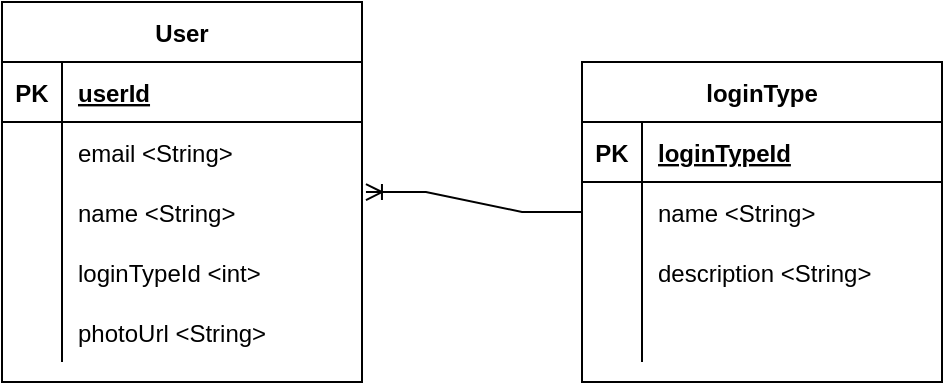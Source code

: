 <mxfile version="19.0.3" type="device" pages="2"><diagram id="eU0gKEG0jMDOvc4Xp9RZ" name="Page-1"><mxGraphModel dx="729" dy="589" grid="1" gridSize="10" guides="1" tooltips="1" connect="1" arrows="1" fold="1" page="1" pageScale="1" pageWidth="1100" pageHeight="850" math="0" shadow="0"><root><mxCell id="0"/><mxCell id="1" parent="0"/><mxCell id="361PxiuXUIXHLTLwvd_0-14" value="User" style="shape=table;startSize=30;container=1;collapsible=1;childLayout=tableLayout;fixedRows=1;rowLines=0;fontStyle=1;align=center;resizeLast=1;" vertex="1" parent="1"><mxGeometry x="20" y="30" width="180" height="190" as="geometry"/></mxCell><mxCell id="361PxiuXUIXHLTLwvd_0-15" value="" style="shape=tableRow;horizontal=0;startSize=0;swimlaneHead=0;swimlaneBody=0;fillColor=none;collapsible=0;dropTarget=0;points=[[0,0.5],[1,0.5]];portConstraint=eastwest;top=0;left=0;right=0;bottom=1;" vertex="1" parent="361PxiuXUIXHLTLwvd_0-14"><mxGeometry y="30" width="180" height="30" as="geometry"/></mxCell><mxCell id="361PxiuXUIXHLTLwvd_0-16" value="PK" style="shape=partialRectangle;connectable=0;fillColor=none;top=0;left=0;bottom=0;right=0;fontStyle=1;overflow=hidden;" vertex="1" parent="361PxiuXUIXHLTLwvd_0-15"><mxGeometry width="30" height="30" as="geometry"><mxRectangle width="30" height="30" as="alternateBounds"/></mxGeometry></mxCell><mxCell id="361PxiuXUIXHLTLwvd_0-17" value="userId" style="shape=partialRectangle;connectable=0;fillColor=none;top=0;left=0;bottom=0;right=0;align=left;spacingLeft=6;fontStyle=5;overflow=hidden;" vertex="1" parent="361PxiuXUIXHLTLwvd_0-15"><mxGeometry x="30" width="150" height="30" as="geometry"><mxRectangle width="150" height="30" as="alternateBounds"/></mxGeometry></mxCell><mxCell id="361PxiuXUIXHLTLwvd_0-18" value="" style="shape=tableRow;horizontal=0;startSize=0;swimlaneHead=0;swimlaneBody=0;fillColor=none;collapsible=0;dropTarget=0;points=[[0,0.5],[1,0.5]];portConstraint=eastwest;top=0;left=0;right=0;bottom=0;" vertex="1" parent="361PxiuXUIXHLTLwvd_0-14"><mxGeometry y="60" width="180" height="30" as="geometry"/></mxCell><mxCell id="361PxiuXUIXHLTLwvd_0-19" value="" style="shape=partialRectangle;connectable=0;fillColor=none;top=0;left=0;bottom=0;right=0;editable=1;overflow=hidden;" vertex="1" parent="361PxiuXUIXHLTLwvd_0-18"><mxGeometry width="30" height="30" as="geometry"><mxRectangle width="30" height="30" as="alternateBounds"/></mxGeometry></mxCell><mxCell id="361PxiuXUIXHLTLwvd_0-20" value="email &lt;String&gt;" style="shape=partialRectangle;connectable=0;fillColor=none;top=0;left=0;bottom=0;right=0;align=left;spacingLeft=6;overflow=hidden;" vertex="1" parent="361PxiuXUIXHLTLwvd_0-18"><mxGeometry x="30" width="150" height="30" as="geometry"><mxRectangle width="150" height="30" as="alternateBounds"/></mxGeometry></mxCell><mxCell id="361PxiuXUIXHLTLwvd_0-21" value="" style="shape=tableRow;horizontal=0;startSize=0;swimlaneHead=0;swimlaneBody=0;fillColor=none;collapsible=0;dropTarget=0;points=[[0,0.5],[1,0.5]];portConstraint=eastwest;top=0;left=0;right=0;bottom=0;" vertex="1" parent="361PxiuXUIXHLTLwvd_0-14"><mxGeometry y="90" width="180" height="30" as="geometry"/></mxCell><mxCell id="361PxiuXUIXHLTLwvd_0-22" value="" style="shape=partialRectangle;connectable=0;fillColor=none;top=0;left=0;bottom=0;right=0;editable=1;overflow=hidden;" vertex="1" parent="361PxiuXUIXHLTLwvd_0-21"><mxGeometry width="30" height="30" as="geometry"><mxRectangle width="30" height="30" as="alternateBounds"/></mxGeometry></mxCell><mxCell id="361PxiuXUIXHLTLwvd_0-23" value="name &lt;String&gt;" style="shape=partialRectangle;connectable=0;fillColor=none;top=0;left=0;bottom=0;right=0;align=left;spacingLeft=6;overflow=hidden;" vertex="1" parent="361PxiuXUIXHLTLwvd_0-21"><mxGeometry x="30" width="150" height="30" as="geometry"><mxRectangle width="150" height="30" as="alternateBounds"/></mxGeometry></mxCell><mxCell id="361PxiuXUIXHLTLwvd_0-24" value="" style="shape=tableRow;horizontal=0;startSize=0;swimlaneHead=0;swimlaneBody=0;fillColor=none;collapsible=0;dropTarget=0;points=[[0,0.5],[1,0.5]];portConstraint=eastwest;top=0;left=0;right=0;bottom=0;" vertex="1" parent="361PxiuXUIXHLTLwvd_0-14"><mxGeometry y="120" width="180" height="30" as="geometry"/></mxCell><mxCell id="361PxiuXUIXHLTLwvd_0-25" value="" style="shape=partialRectangle;connectable=0;fillColor=none;top=0;left=0;bottom=0;right=0;editable=1;overflow=hidden;" vertex="1" parent="361PxiuXUIXHLTLwvd_0-24"><mxGeometry width="30" height="30" as="geometry"><mxRectangle width="30" height="30" as="alternateBounds"/></mxGeometry></mxCell><mxCell id="361PxiuXUIXHLTLwvd_0-26" value="loginTypeId &lt;int&gt;" style="shape=partialRectangle;connectable=0;fillColor=none;top=0;left=0;bottom=0;right=0;align=left;spacingLeft=6;overflow=hidden;" vertex="1" parent="361PxiuXUIXHLTLwvd_0-24"><mxGeometry x="30" width="150" height="30" as="geometry"><mxRectangle width="150" height="30" as="alternateBounds"/></mxGeometry></mxCell><mxCell id="PEf2r-_IO1dzpiRvEUfY-34" value="" style="shape=tableRow;horizontal=0;startSize=0;swimlaneHead=0;swimlaneBody=0;fillColor=none;collapsible=0;dropTarget=0;points=[[0,0.5],[1,0.5]];portConstraint=eastwest;top=0;left=0;right=0;bottom=0;" vertex="1" parent="361PxiuXUIXHLTLwvd_0-14"><mxGeometry y="150" width="180" height="30" as="geometry"/></mxCell><mxCell id="PEf2r-_IO1dzpiRvEUfY-35" value="" style="shape=partialRectangle;connectable=0;fillColor=none;top=0;left=0;bottom=0;right=0;editable=1;overflow=hidden;" vertex="1" parent="PEf2r-_IO1dzpiRvEUfY-34"><mxGeometry width="30" height="30" as="geometry"><mxRectangle width="30" height="30" as="alternateBounds"/></mxGeometry></mxCell><mxCell id="PEf2r-_IO1dzpiRvEUfY-36" value="photoUrl &lt;String&gt;" style="shape=partialRectangle;connectable=0;fillColor=none;top=0;left=0;bottom=0;right=0;align=left;spacingLeft=6;overflow=hidden;" vertex="1" parent="PEf2r-_IO1dzpiRvEUfY-34"><mxGeometry x="30" width="150" height="30" as="geometry"><mxRectangle width="150" height="30" as="alternateBounds"/></mxGeometry></mxCell><mxCell id="361PxiuXUIXHLTLwvd_0-31" value="loginType" style="shape=table;startSize=30;container=1;collapsible=1;childLayout=tableLayout;fixedRows=1;rowLines=0;fontStyle=1;align=center;resizeLast=1;" vertex="1" parent="1"><mxGeometry x="310" y="60" width="180" height="160" as="geometry"/></mxCell><mxCell id="361PxiuXUIXHLTLwvd_0-32" value="" style="shape=tableRow;horizontal=0;startSize=0;swimlaneHead=0;swimlaneBody=0;fillColor=none;collapsible=0;dropTarget=0;points=[[0,0.5],[1,0.5]];portConstraint=eastwest;top=0;left=0;right=0;bottom=1;" vertex="1" parent="361PxiuXUIXHLTLwvd_0-31"><mxGeometry y="30" width="180" height="30" as="geometry"/></mxCell><mxCell id="361PxiuXUIXHLTLwvd_0-33" value="PK" style="shape=partialRectangle;connectable=0;fillColor=none;top=0;left=0;bottom=0;right=0;fontStyle=1;overflow=hidden;" vertex="1" parent="361PxiuXUIXHLTLwvd_0-32"><mxGeometry width="30" height="30" as="geometry"><mxRectangle width="30" height="30" as="alternateBounds"/></mxGeometry></mxCell><mxCell id="361PxiuXUIXHLTLwvd_0-34" value="loginTypeId" style="shape=partialRectangle;connectable=0;fillColor=none;top=0;left=0;bottom=0;right=0;align=left;spacingLeft=6;fontStyle=5;overflow=hidden;" vertex="1" parent="361PxiuXUIXHLTLwvd_0-32"><mxGeometry x="30" width="150" height="30" as="geometry"><mxRectangle width="150" height="30" as="alternateBounds"/></mxGeometry></mxCell><mxCell id="361PxiuXUIXHLTLwvd_0-35" value="" style="shape=tableRow;horizontal=0;startSize=0;swimlaneHead=0;swimlaneBody=0;fillColor=none;collapsible=0;dropTarget=0;points=[[0,0.5],[1,0.5]];portConstraint=eastwest;top=0;left=0;right=0;bottom=0;" vertex="1" parent="361PxiuXUIXHLTLwvd_0-31"><mxGeometry y="60" width="180" height="30" as="geometry"/></mxCell><mxCell id="361PxiuXUIXHLTLwvd_0-36" value="" style="shape=partialRectangle;connectable=0;fillColor=none;top=0;left=0;bottom=0;right=0;editable=1;overflow=hidden;" vertex="1" parent="361PxiuXUIXHLTLwvd_0-35"><mxGeometry width="30" height="30" as="geometry"><mxRectangle width="30" height="30" as="alternateBounds"/></mxGeometry></mxCell><mxCell id="361PxiuXUIXHLTLwvd_0-37" value="name &lt;String&gt;" style="shape=partialRectangle;connectable=0;fillColor=none;top=0;left=0;bottom=0;right=0;align=left;spacingLeft=6;overflow=hidden;" vertex="1" parent="361PxiuXUIXHLTLwvd_0-35"><mxGeometry x="30" width="150" height="30" as="geometry"><mxRectangle width="150" height="30" as="alternateBounds"/></mxGeometry></mxCell><mxCell id="361PxiuXUIXHLTLwvd_0-38" value="" style="shape=tableRow;horizontal=0;startSize=0;swimlaneHead=0;swimlaneBody=0;fillColor=none;collapsible=0;dropTarget=0;points=[[0,0.5],[1,0.5]];portConstraint=eastwest;top=0;left=0;right=0;bottom=0;" vertex="1" parent="361PxiuXUIXHLTLwvd_0-31"><mxGeometry y="90" width="180" height="30" as="geometry"/></mxCell><mxCell id="361PxiuXUIXHLTLwvd_0-39" value="" style="shape=partialRectangle;connectable=0;fillColor=none;top=0;left=0;bottom=0;right=0;editable=1;overflow=hidden;" vertex="1" parent="361PxiuXUIXHLTLwvd_0-38"><mxGeometry width="30" height="30" as="geometry"><mxRectangle width="30" height="30" as="alternateBounds"/></mxGeometry></mxCell><mxCell id="361PxiuXUIXHLTLwvd_0-40" value="description &lt;String&gt;" style="shape=partialRectangle;connectable=0;fillColor=none;top=0;left=0;bottom=0;right=0;align=left;spacingLeft=6;overflow=hidden;" vertex="1" parent="361PxiuXUIXHLTLwvd_0-38"><mxGeometry x="30" width="150" height="30" as="geometry"><mxRectangle width="150" height="30" as="alternateBounds"/></mxGeometry></mxCell><mxCell id="361PxiuXUIXHLTLwvd_0-41" value="" style="shape=tableRow;horizontal=0;startSize=0;swimlaneHead=0;swimlaneBody=0;fillColor=none;collapsible=0;dropTarget=0;points=[[0,0.5],[1,0.5]];portConstraint=eastwest;top=0;left=0;right=0;bottom=0;" vertex="1" parent="361PxiuXUIXHLTLwvd_0-31"><mxGeometry y="120" width="180" height="30" as="geometry"/></mxCell><mxCell id="361PxiuXUIXHLTLwvd_0-42" value="" style="shape=partialRectangle;connectable=0;fillColor=none;top=0;left=0;bottom=0;right=0;editable=1;overflow=hidden;" vertex="1" parent="361PxiuXUIXHLTLwvd_0-41"><mxGeometry width="30" height="30" as="geometry"><mxRectangle width="30" height="30" as="alternateBounds"/></mxGeometry></mxCell><mxCell id="361PxiuXUIXHLTLwvd_0-43" value="" style="shape=partialRectangle;connectable=0;fillColor=none;top=0;left=0;bottom=0;right=0;align=left;spacingLeft=6;overflow=hidden;" vertex="1" parent="361PxiuXUIXHLTLwvd_0-41"><mxGeometry x="30" width="150" height="30" as="geometry"><mxRectangle width="150" height="30" as="alternateBounds"/></mxGeometry></mxCell><mxCell id="361PxiuXUIXHLTLwvd_0-44" value="" style="edgeStyle=entityRelationEdgeStyle;fontSize=12;html=1;endArrow=ERoneToMany;rounded=0;entryX=1.011;entryY=0.167;entryDx=0;entryDy=0;entryPerimeter=0;exitX=0;exitY=0.5;exitDx=0;exitDy=0;" edge="1" parent="1" source="361PxiuXUIXHLTLwvd_0-35" target="361PxiuXUIXHLTLwvd_0-21"><mxGeometry width="100" height="100" relative="1" as="geometry"><mxPoint x="210" y="410" as="sourcePoint"/><mxPoint x="310" y="310" as="targetPoint"/></mxGeometry></mxCell></root></mxGraphModel></diagram><diagram id="KpZcovp3tgTYY2zXWNkM" name="Page-2"><mxGraphModel dx="729" dy="589" grid="1" gridSize="10" guides="1" tooltips="1" connect="1" arrows="1" fold="1" page="1" pageScale="1" pageWidth="1100" pageHeight="850" math="0" shadow="0"><root><mxCell id="0"/><mxCell id="1" parent="0"/><mxCell id="abBn2HAW5bzG07OJDitt-1" value="user" style="swimlane;fontStyle=0;childLayout=stackLayout;horizontal=1;startSize=30;horizontalStack=0;resizeParent=1;resizeParentMax=0;resizeLast=0;collapsible=1;marginBottom=0;" vertex="1" parent="1"><mxGeometry x="70" y="40" width="310" height="180" as="geometry"/></mxCell><mxCell id="abBn2HAW5bzG07OJDitt-2" value="userId : String" style="text;strokeColor=none;fillColor=none;align=left;verticalAlign=middle;spacingLeft=4;spacingRight=4;overflow=hidden;points=[[0,0.5],[1,0.5]];portConstraint=eastwest;rotatable=0;" vertex="1" parent="abBn2HAW5bzG07OJDitt-1"><mxGeometry y="30" width="310" height="30" as="geometry"/></mxCell><mxCell id="abBn2HAW5bzG07OJDitt-3" value="email : String" style="text;strokeColor=none;fillColor=none;align=left;verticalAlign=middle;spacingLeft=4;spacingRight=4;overflow=hidden;points=[[0,0.5],[1,0.5]];portConstraint=eastwest;rotatable=0;" vertex="1" parent="abBn2HAW5bzG07OJDitt-1"><mxGeometry y="60" width="310" height="30" as="geometry"/></mxCell><mxCell id="abBn2HAW5bzG07OJDitt-4" value="name :String" style="text;strokeColor=none;fillColor=none;align=left;verticalAlign=middle;spacingLeft=4;spacingRight=4;overflow=hidden;points=[[0,0.5],[1,0.5]];portConstraint=eastwest;rotatable=0;" vertex="1" parent="abBn2HAW5bzG07OJDitt-1"><mxGeometry y="90" width="310" height="30" as="geometry"/></mxCell><mxCell id="P1Nal2dkiKmwzZeb4MPP-1" value="loginType : &lt;LoginType&gt;" style="text;strokeColor=none;fillColor=none;align=left;verticalAlign=middle;spacingLeft=4;spacingRight=4;overflow=hidden;points=[[0,0.5],[1,0.5]];portConstraint=eastwest;rotatable=0;" vertex="1" parent="abBn2HAW5bzG07OJDitt-1"><mxGeometry y="120" width="310" height="30" as="geometry"/></mxCell><mxCell id="xSjB6_eNtpoxB7Es5KIa-1" value="photoUrl : String" style="text;strokeColor=none;fillColor=none;align=left;verticalAlign=middle;spacingLeft=4;spacingRight=4;overflow=hidden;points=[[0,0.5],[1,0.5]];portConstraint=eastwest;rotatable=0;" vertex="1" parent="abBn2HAW5bzG07OJDitt-1"><mxGeometry y="150" width="310" height="30" as="geometry"/></mxCell></root></mxGraphModel></diagram></mxfile>